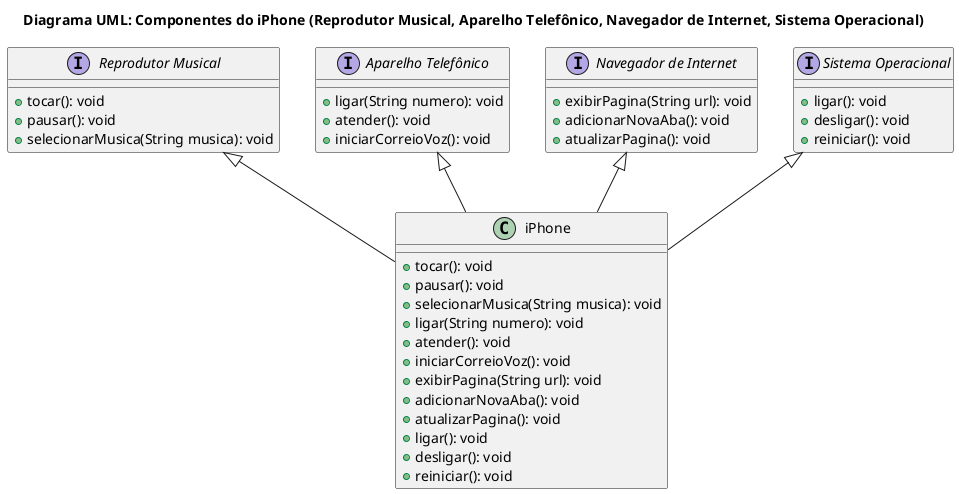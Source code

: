 @startuml
title Diagrama UML: Componentes do iPhone (Reprodutor Musical, Aparelho Telefônico, Navegador de Internet, Sistema Operacional)

interface "Reprodutor Musical" as ReprodutorMusical {
  +tocar(): void
  +pausar(): void
  +selecionarMusica(String musica): void
}

interface "Aparelho Telefônico" as AparelhoTelefonico {
  +ligar(String numero): void
  +atender(): void
  +iniciarCorreioVoz(): void
}

interface "Navegador de Internet" as NavegadorInternet {
  +exibirPagina(String url): void
  +adicionarNovaAba(): void
  +atualizarPagina(): void
}

interface "Sistema Operacional" as SistemaOperacional {
  +ligar(): void
  +desligar(): void
  +reiniciar(): void
}

class iPhone {
  +tocar(): void
  +pausar(): void
  +selecionarMusica(String musica): void
  +ligar(String numero): void
  +atender(): void
  +iniciarCorreioVoz(): void
  +exibirPagina(String url): void
  +adicionarNovaAba(): void
  +atualizarPagina(): void
  +ligar(): void
  +desligar(): void
  +reiniciar(): void
}

ReprodutorMusical <|-- iPhone
AparelhoTelefonico <|-- iPhone
NavegadorInternet <|-- iPhone
SistemaOperacional <|-- iPhone

@enduml
